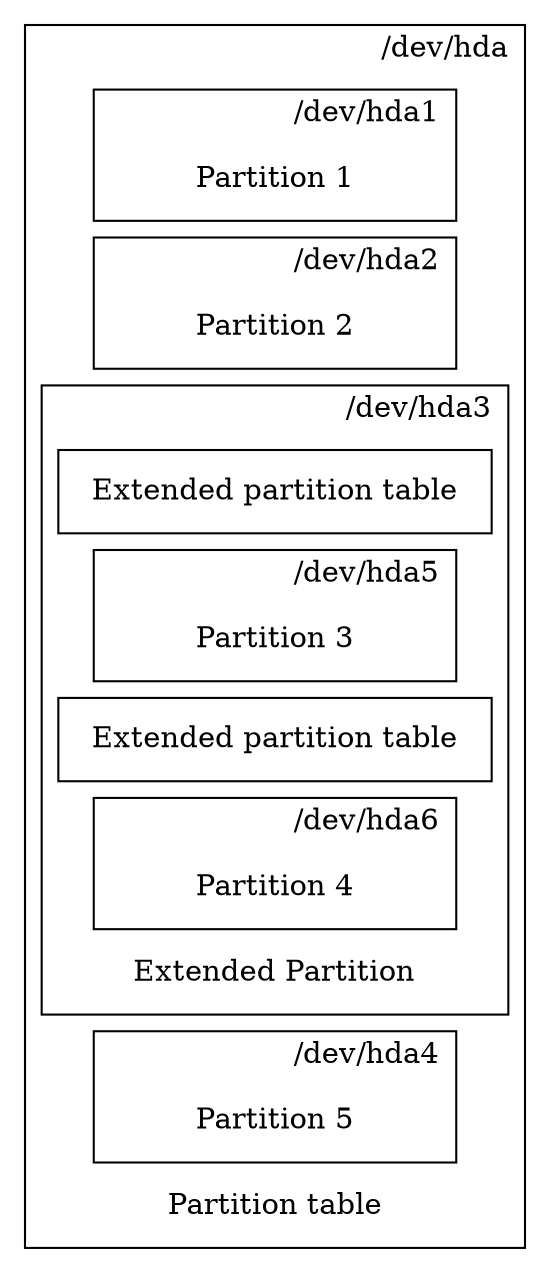 digraph G {
	node [shape=none, width=2.2, height=0.3];
/*	edge [arrowhead=none];
*/	rankdir="LR";
	
	
	
	subgraph cluster_0 {
		labeljust="r";
		label="/dev/hda"
		"Partition table"
		subgraph cluster_1 {
			label="/dev/hda1"
			"Partition 1"
		}
		subgraph cluster_2 {
			label="/dev/hda2"
			"Partition 2"
		}
		subgraph cluster_3 {
			label="/dev/hda3"
			"Extended Partition"
			subgraph cluster_3a {
				label=""
				"Extended partition table1"[label="Extended partition table"]
			}
			subgraph cluster_3b {
				label="/dev/hda5"
				"Partition 3"
			}
			subgraph cluster_3c {
				label=""
				"Extended partition table"
			}			
			subgraph cluster_3d {
				label="/dev/hda6"
				"Partition 4"
			}
		}
		subgraph cluster_4 {
			label="/dev/hda4"
			"Partition 5"
		}
	}
}